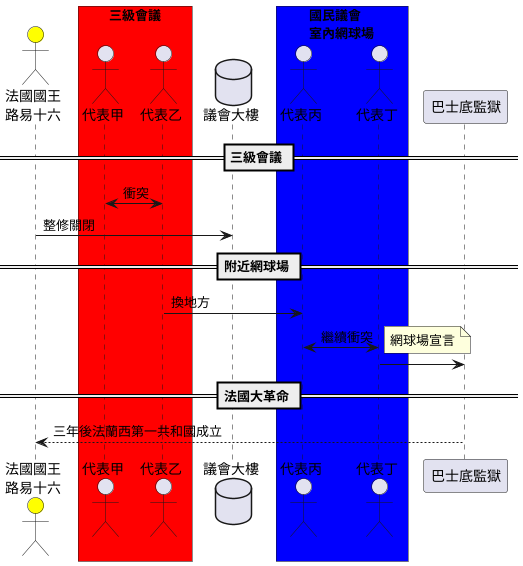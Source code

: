 ' Révolution française
' https://zh.wikipedia.org/zh-tw/%E6%B3%95%E5%9B%BD%E5%A4%A7%E9%9D%A9%E5%91%BD
' 法國大革命（法語：Révolution française， 1789年－1799年）是法國的一段社會激進與政治動盪的時期，對於法國歷史以及全歐洲都留下深刻廣泛影響。
'
@startuml
skinparam ParticipantPadding 5
skinparam BoxPadding 5

actor "法國國王\n路易十六" as King #Yellow

box "三級會議" #Red
	actor "代表甲" as A
	actor "代表乙" as B
end box

database "議會大樓" as BUILDING

box "國民議會\n室內網球場" #Blue
	actor "代表丙" as C
	actor "代表丁" as D
end box

participant "巴士底監獄" as Bastille

== 三級會議 ==
A <-> B : 衝突
King -> BUILDING: 整修關閉
== 附近網球場 ==
B -> C : 換地方
C <-> D : 繼續衝突
note right: 網球場宣言
D -> Bastille
== 法國大革命 ==
Bastille --> King : 三年後法蘭西第一共和國成立
@enduml